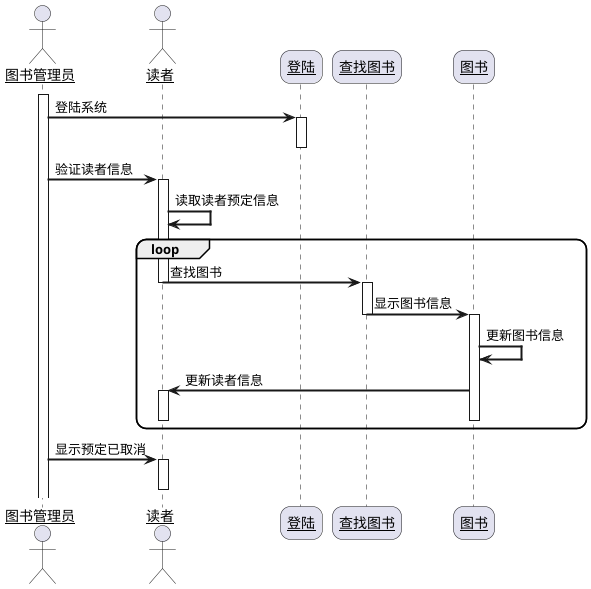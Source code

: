 @startuml
skinparam sequenceArrowThickness 2
skinparam roundcorner 20
skinparam maxmessagesize 60
skinparam sequenceParticipant underline
actor 图书管理员
actor "读者" as a
participant "登陆" as b
participant "查找图书" as c
participant "图书" as d

activate 图书管理员
图书管理员 -> b: 登陆系统
activate b
deactivate b
图书管理员 -> a: 验证读者信息
activate a
a->a:读取读者预定信息
loop
a -> c:查找图书
deactivate a
activate c
c-> d: 显示图书信息
deactivate c
activate d
d-> d:更新图书信息
d-> a:更新读者信息
activate a
deactivate d
deactivate a
end
图书管理员->a: 显示预定已取消
activate a
deactivate a

@enduml